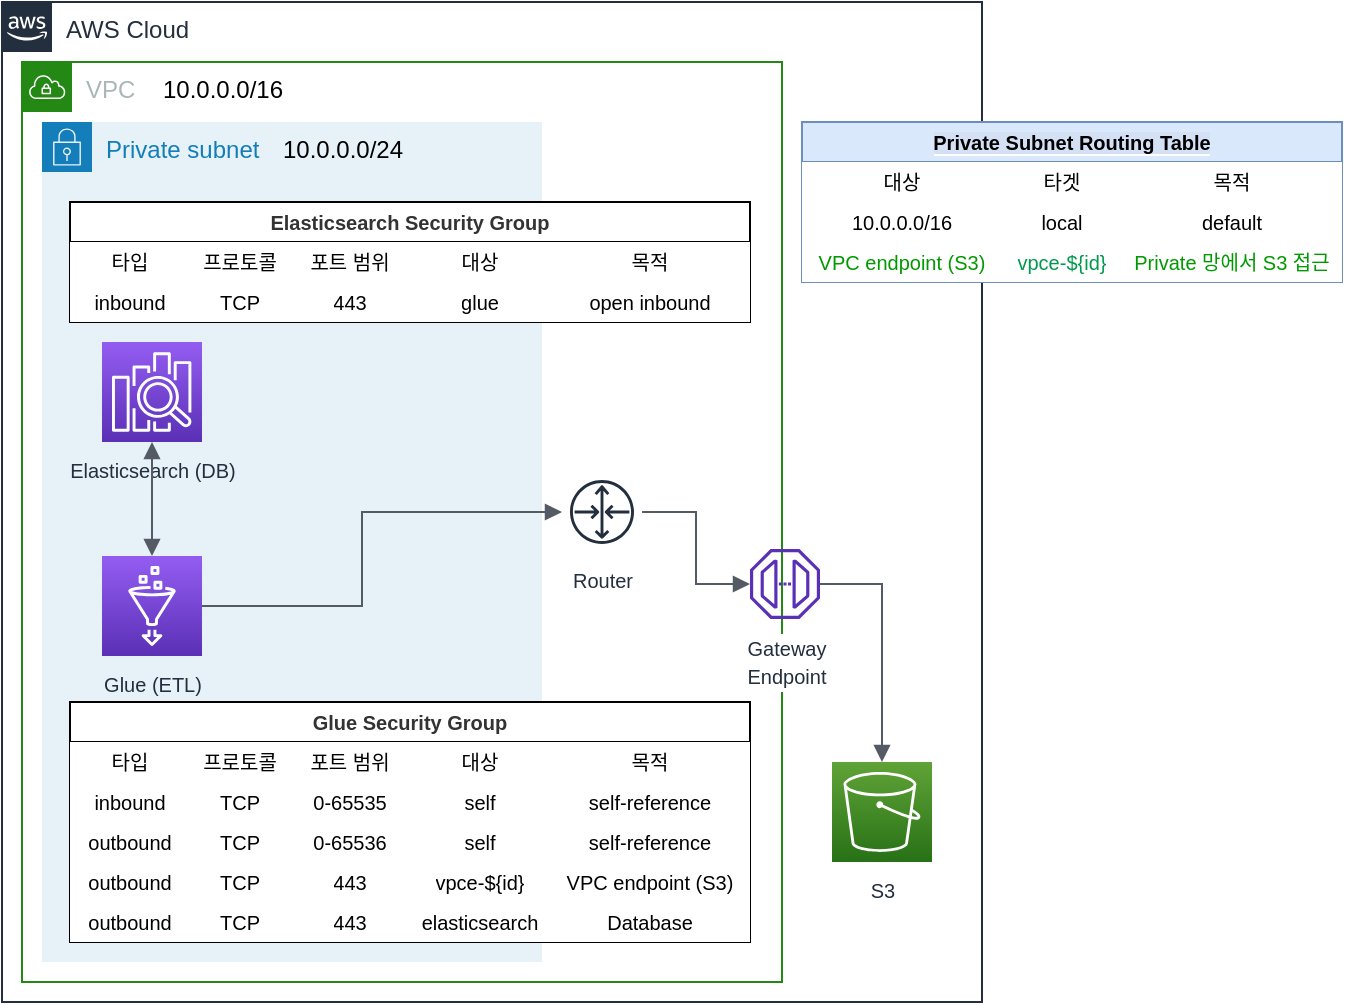 <mxfile version="14.1.8" type="device"><diagram id="3063_5cglzUYZAgK30Wm" name="Page-1"><mxGraphModel dx="850" dy="712" grid="1" gridSize="10" guides="1" tooltips="1" connect="1" arrows="1" fold="1" page="1" pageScale="1" pageWidth="827" pageHeight="1169" math="0" shadow="0"><root><mxCell id="0"/><mxCell id="1" parent="0"/><mxCell id="8wFekQlFEoYMeKTHXELq-1" value="AWS Cloud" style="points=[[0,0],[0.25,0],[0.5,0],[0.75,0],[1,0],[1,0.25],[1,0.5],[1,0.75],[1,1],[0.75,1],[0.5,1],[0.25,1],[0,1],[0,0.75],[0,0.5],[0,0.25]];outlineConnect=0;gradientColor=none;html=1;whiteSpace=wrap;fontSize=12;fontStyle=0;shape=mxgraph.aws4.group;grIcon=mxgraph.aws4.group_aws_cloud_alt;strokeColor=#232F3E;fillColor=none;verticalAlign=top;align=left;spacingLeft=30;fontColor=#232F3E;dashed=0;" vertex="1" parent="1"><mxGeometry x="40" y="80" width="490" height="500" as="geometry"/></mxCell><mxCell id="8wFekQlFEoYMeKTHXELq-2" value="VPC" style="points=[[0,0],[0.25,0],[0.5,0],[0.75,0],[1,0],[1,0.25],[1,0.5],[1,0.75],[1,1],[0.75,1],[0.5,1],[0.25,1],[0,1],[0,0.75],[0,0.5],[0,0.25]];outlineConnect=0;gradientColor=none;html=1;whiteSpace=wrap;fontSize=12;fontStyle=0;shape=mxgraph.aws4.group;grIcon=mxgraph.aws4.group_vpc;strokeColor=#248814;fillColor=none;verticalAlign=top;align=left;spacingLeft=30;fontColor=#AAB7B8;dashed=0;" vertex="1" parent="1"><mxGeometry x="50" y="110" width="380" height="460" as="geometry"/></mxCell><mxCell id="8wFekQlFEoYMeKTHXELq-3" value="10.0.0.0/16" style="text;html=1;align=center;verticalAlign=middle;resizable=0;points=[];autosize=1;" vertex="1" parent="1"><mxGeometry x="110" y="114" width="80" height="20" as="geometry"/></mxCell><mxCell id="8wFekQlFEoYMeKTHXELq-4" value="Private subnet" style="points=[[0,0],[0.25,0],[0.5,0],[0.75,0],[1,0],[1,0.25],[1,0.5],[1,0.75],[1,1],[0.75,1],[0.5,1],[0.25,1],[0,1],[0,0.75],[0,0.5],[0,0.25]];outlineConnect=0;gradientColor=none;html=1;whiteSpace=wrap;fontSize=12;fontStyle=0;shape=mxgraph.aws4.group;grIcon=mxgraph.aws4.group_security_group;grStroke=0;strokeColor=#147EBA;fillColor=#E6F2F8;verticalAlign=top;align=left;spacingLeft=30;fontColor=#147EBA;dashed=0;" vertex="1" parent="1"><mxGeometry x="60" y="140" width="250" height="420" as="geometry"/></mxCell><mxCell id="8wFekQlFEoYMeKTHXELq-5" value="10.0.0.0/24" style="text;html=1;align=center;verticalAlign=middle;resizable=0;points=[];autosize=1;" vertex="1" parent="1"><mxGeometry x="170" y="144" width="80" height="20" as="geometry"/></mxCell><mxCell id="8wFekQlFEoYMeKTHXELq-6" value="&lt;font style=&quot;font-size: 10px&quot;&gt;Elasticsearch (DB)&lt;/font&gt;" style="outlineConnect=0;fontColor=#232F3E;gradientColor=#945DF2;gradientDirection=north;fillColor=#5A30B5;strokeColor=#ffffff;dashed=0;verticalLabelPosition=bottom;verticalAlign=top;align=center;html=1;fontSize=12;fontStyle=0;aspect=fixed;shape=mxgraph.aws4.resourceIcon;resIcon=mxgraph.aws4.elasticsearch_service;" vertex="1" parent="1"><mxGeometry x="90" y="250" width="50" height="50" as="geometry"/></mxCell><mxCell id="8wFekQlFEoYMeKTHXELq-7" value="&lt;font style=&quot;font-size: 10px&quot;&gt;Glue (ETL)&lt;/font&gt;" style="outlineConnect=0;fontColor=#232F3E;gradientColor=#945DF2;gradientDirection=north;fillColor=#5A30B5;strokeColor=#ffffff;dashed=0;verticalLabelPosition=bottom;verticalAlign=top;align=center;html=1;fontSize=12;fontStyle=0;aspect=fixed;shape=mxgraph.aws4.resourceIcon;resIcon=mxgraph.aws4.glue;" vertex="1" parent="1"><mxGeometry x="90" y="357" width="50" height="50" as="geometry"/></mxCell><mxCell id="8wFekQlFEoYMeKTHXELq-8" value="&lt;font style=&quot;font-size: 10px&quot;&gt;Router&lt;/font&gt;" style="outlineConnect=0;fontColor=#232F3E;gradientColor=none;strokeColor=#232F3E;fillColor=#ffffff;dashed=0;verticalLabelPosition=bottom;verticalAlign=top;align=center;html=1;fontSize=12;fontStyle=0;aspect=fixed;shape=mxgraph.aws4.resourceIcon;resIcon=mxgraph.aws4.router;" vertex="1" parent="1"><mxGeometry x="320" y="315" width="40" height="40" as="geometry"/></mxCell><mxCell id="8wFekQlFEoYMeKTHXELq-9" value="&lt;span style=&quot;background-color: rgb(212 , 225 , 245)&quot;&gt;Private Subnet Routing Table&lt;/span&gt;" style="shape=table;html=1;whiteSpace=wrap;startSize=20;container=1;collapsible=0;childLayout=tableLayout;fontStyle=1;align=center;fontSize=10;labelBackgroundColor=#FFFFFF;swimlaneFillColor=none;strokeWidth=1;fillColor=#dae8fc;strokeColor=#6c8ebf;" vertex="1" parent="1"><mxGeometry x="440" y="140" width="270" height="80" as="geometry"/></mxCell><mxCell id="8wFekQlFEoYMeKTHXELq-10" value="" style="shape=partialRectangle;html=1;whiteSpace=wrap;collapsible=0;dropTarget=0;pointerEvents=0;fillColor=none;top=0;left=0;bottom=0;right=0;points=[[0,0.5],[1,0.5]];portConstraint=eastwest;" vertex="1" parent="8wFekQlFEoYMeKTHXELq-9"><mxGeometry y="20" width="270" height="20" as="geometry"/></mxCell><mxCell id="8wFekQlFEoYMeKTHXELq-11" value="대상" style="shape=partialRectangle;html=1;whiteSpace=wrap;connectable=0;top=0;left=0;bottom=0;right=0;overflow=hidden;fontSize=10;" vertex="1" parent="8wFekQlFEoYMeKTHXELq-10"><mxGeometry width="100" height="20" as="geometry"/></mxCell><mxCell id="8wFekQlFEoYMeKTHXELq-12" value="타겟" style="shape=partialRectangle;html=1;whiteSpace=wrap;connectable=0;top=0;left=0;bottom=0;right=0;overflow=hidden;fontSize=10;" vertex="1" parent="8wFekQlFEoYMeKTHXELq-10"><mxGeometry x="100" width="60" height="20" as="geometry"/></mxCell><mxCell id="8wFekQlFEoYMeKTHXELq-13" value="&lt;font size=&quot;1&quot;&gt;목적&lt;/font&gt;" style="shape=partialRectangle;html=1;whiteSpace=wrap;connectable=0;top=0;left=0;bottom=0;right=0;overflow=hidden;" vertex="1" parent="8wFekQlFEoYMeKTHXELq-10"><mxGeometry x="160" width="110" height="20" as="geometry"/></mxCell><mxCell id="8wFekQlFEoYMeKTHXELq-14" value="" style="shape=partialRectangle;html=1;whiteSpace=wrap;collapsible=0;dropTarget=0;pointerEvents=0;fillColor=none;top=0;left=0;bottom=0;right=0;points=[[0,0.5],[1,0.5]];portConstraint=eastwest;" vertex="1" parent="8wFekQlFEoYMeKTHXELq-9"><mxGeometry y="40" width="270" height="20" as="geometry"/></mxCell><mxCell id="8wFekQlFEoYMeKTHXELq-15" value="10.0.0.0/16" style="shape=partialRectangle;html=1;whiteSpace=wrap;connectable=0;top=0;left=0;bottom=0;right=0;overflow=hidden;fontSize=10;" vertex="1" parent="8wFekQlFEoYMeKTHXELq-14"><mxGeometry width="100" height="20" as="geometry"/></mxCell><mxCell id="8wFekQlFEoYMeKTHXELq-16" value="&lt;font size=&quot;1&quot;&gt;local&lt;/font&gt;" style="shape=partialRectangle;html=1;whiteSpace=wrap;connectable=0;top=0;left=0;bottom=0;right=0;overflow=hidden;" vertex="1" parent="8wFekQlFEoYMeKTHXELq-14"><mxGeometry x="100" width="60" height="20" as="geometry"/></mxCell><mxCell id="8wFekQlFEoYMeKTHXELq-17" value="&lt;font size=&quot;1&quot;&gt;default&lt;/font&gt;" style="shape=partialRectangle;html=1;whiteSpace=wrap;connectable=0;top=0;left=0;bottom=0;right=0;overflow=hidden;" vertex="1" parent="8wFekQlFEoYMeKTHXELq-14"><mxGeometry x="160" width="110" height="20" as="geometry"/></mxCell><mxCell id="8wFekQlFEoYMeKTHXELq-18" value="" style="shape=partialRectangle;html=1;whiteSpace=wrap;collapsible=0;dropTarget=0;pointerEvents=0;fillColor=none;top=0;left=0;bottom=0;right=0;points=[[0,0.5],[1,0.5]];portConstraint=eastwest;" vertex="1" parent="8wFekQlFEoYMeKTHXELq-9"><mxGeometry y="60" width="270" height="20" as="geometry"/></mxCell><mxCell id="8wFekQlFEoYMeKTHXELq-19" value="&lt;font size=&quot;1&quot; color=&quot;#009900&quot;&gt;VPC endpoint (S3)&lt;/font&gt;" style="shape=partialRectangle;html=1;whiteSpace=wrap;connectable=0;top=0;left=0;bottom=0;right=0;overflow=hidden;" vertex="1" parent="8wFekQlFEoYMeKTHXELq-18"><mxGeometry width="100" height="20" as="geometry"/></mxCell><mxCell id="8wFekQlFEoYMeKTHXELq-20" value="&lt;font size=&quot;1&quot; color=&quot;#00994d&quot;&gt;vpce-${id}&lt;/font&gt;" style="shape=partialRectangle;html=1;whiteSpace=wrap;connectable=0;top=0;left=0;bottom=0;right=0;overflow=hidden;" vertex="1" parent="8wFekQlFEoYMeKTHXELq-18"><mxGeometry x="100" width="60" height="20" as="geometry"/></mxCell><mxCell id="8wFekQlFEoYMeKTHXELq-21" value="&lt;font size=&quot;1&quot; color=&quot;#009900&quot;&gt;Private 망에서 S3 접근&lt;/font&gt;" style="shape=partialRectangle;html=1;whiteSpace=wrap;connectable=0;top=0;left=0;bottom=0;right=0;overflow=hidden;" vertex="1" parent="8wFekQlFEoYMeKTHXELq-18"><mxGeometry x="160" width="110" height="20" as="geometry"/></mxCell><mxCell id="8wFekQlFEoYMeKTHXELq-22" value="&lt;font style=&quot;font-size: 10px&quot;&gt;S3&lt;/font&gt;" style="outlineConnect=0;fontColor=#232F3E;gradientColor=#60A337;gradientDirection=north;fillColor=#277116;strokeColor=#ffffff;dashed=0;verticalLabelPosition=bottom;verticalAlign=top;align=center;html=1;fontSize=12;fontStyle=0;aspect=fixed;shape=mxgraph.aws4.resourceIcon;resIcon=mxgraph.aws4.s3;labelBackgroundColor=#FFFFFF;" vertex="1" parent="1"><mxGeometry x="455" y="460" width="50" height="50" as="geometry"/></mxCell><mxCell id="8wFekQlFEoYMeKTHXELq-23" value="&lt;font style=&quot;font-size: 10px&quot;&gt;Gateway&lt;br&gt;Endpoint&lt;/font&gt;" style="outlineConnect=0;fontColor=#232F3E;gradientColor=none;fillColor=#5A30B5;strokeColor=none;dashed=0;verticalLabelPosition=bottom;verticalAlign=top;align=center;html=1;fontSize=12;fontStyle=0;aspect=fixed;pointerEvents=1;shape=mxgraph.aws4.endpoint;labelBackgroundColor=#FFFFFF;" vertex="1" parent="1"><mxGeometry x="414" y="353.5" width="35" height="35" as="geometry"/></mxCell><mxCell id="8wFekQlFEoYMeKTHXELq-25" value="Glue Security Group" style="shape=table;html=1;whiteSpace=wrap;startSize=20;container=1;collapsible=0;childLayout=tableLayout;fontStyle=1;align=center;fontSize=10;labelBackgroundColor=#FFFFFF;fontColor=#333333;swimlaneFillColor=none;strokeWidth=1;" vertex="1" parent="1"><mxGeometry x="74" y="430" width="340" height="120" as="geometry"/></mxCell><mxCell id="8wFekQlFEoYMeKTHXELq-26" value="" style="shape=partialRectangle;html=1;whiteSpace=wrap;collapsible=0;dropTarget=0;pointerEvents=0;fillColor=none;top=0;left=0;bottom=0;right=0;points=[[0,0.5],[1,0.5]];portConstraint=eastwest;" vertex="1" parent="8wFekQlFEoYMeKTHXELq-25"><mxGeometry y="20" width="340" height="20" as="geometry"/></mxCell><mxCell id="8wFekQlFEoYMeKTHXELq-28" value="타입" style="shape=partialRectangle;html=1;whiteSpace=wrap;connectable=0;top=0;left=0;bottom=0;right=0;overflow=hidden;fontSize=10;" vertex="1" parent="8wFekQlFEoYMeKTHXELq-26"><mxGeometry width="60" height="20" as="geometry"/></mxCell><mxCell id="8wFekQlFEoYMeKTHXELq-29" value="&lt;font size=&quot;1&quot;&gt;프로토콜&lt;/font&gt;" style="shape=partialRectangle;html=1;whiteSpace=wrap;connectable=0;top=0;left=0;bottom=0;right=0;overflow=hidden;" vertex="1" parent="8wFekQlFEoYMeKTHXELq-26"><mxGeometry x="60" width="50" height="20" as="geometry"/></mxCell><mxCell id="8wFekQlFEoYMeKTHXELq-27" value="포트 범위" style="shape=partialRectangle;html=1;whiteSpace=wrap;connectable=0;top=0;left=0;bottom=0;right=0;overflow=hidden;fontSize=10;" vertex="1" parent="8wFekQlFEoYMeKTHXELq-26"><mxGeometry x="110" width="60" height="20" as="geometry"/></mxCell><mxCell id="8wFekQlFEoYMeKTHXELq-38" value="대상" style="shape=partialRectangle;html=1;whiteSpace=wrap;connectable=0;top=0;left=0;bottom=0;right=0;overflow=hidden;fontSize=10;" vertex="1" parent="8wFekQlFEoYMeKTHXELq-26"><mxGeometry x="170" width="70" height="20" as="geometry"/></mxCell><mxCell id="8wFekQlFEoYMeKTHXELq-41" value="목적" style="shape=partialRectangle;html=1;whiteSpace=wrap;connectable=0;top=0;left=0;bottom=0;right=0;overflow=hidden;fontSize=10;" vertex="1" parent="8wFekQlFEoYMeKTHXELq-26"><mxGeometry x="240" width="100" height="20" as="geometry"/></mxCell><mxCell id="8wFekQlFEoYMeKTHXELq-30" value="" style="shape=partialRectangle;html=1;whiteSpace=wrap;collapsible=0;dropTarget=0;pointerEvents=0;fillColor=none;top=0;left=0;bottom=0;right=0;points=[[0,0.5],[1,0.5]];portConstraint=eastwest;" vertex="1" parent="8wFekQlFEoYMeKTHXELq-25"><mxGeometry y="40" width="340" height="20" as="geometry"/></mxCell><mxCell id="8wFekQlFEoYMeKTHXELq-31" value="inbound" style="shape=partialRectangle;html=1;whiteSpace=wrap;connectable=0;top=0;left=0;bottom=0;right=0;overflow=hidden;fontSize=10;" vertex="1" parent="8wFekQlFEoYMeKTHXELq-30"><mxGeometry width="60" height="20" as="geometry"/></mxCell><mxCell id="8wFekQlFEoYMeKTHXELq-32" value="&lt;font size=&quot;1&quot;&gt;TCP&lt;/font&gt;" style="shape=partialRectangle;html=1;whiteSpace=wrap;connectable=0;top=0;left=0;bottom=0;right=0;overflow=hidden;" vertex="1" parent="8wFekQlFEoYMeKTHXELq-30"><mxGeometry x="60" width="50" height="20" as="geometry"/></mxCell><mxCell id="8wFekQlFEoYMeKTHXELq-33" value="&lt;font size=&quot;1&quot;&gt;0-65535&lt;/font&gt;" style="shape=partialRectangle;html=1;whiteSpace=wrap;connectable=0;top=0;left=0;bottom=0;right=0;overflow=hidden;" vertex="1" parent="8wFekQlFEoYMeKTHXELq-30"><mxGeometry x="110" width="60" height="20" as="geometry"/></mxCell><mxCell id="8wFekQlFEoYMeKTHXELq-39" value="&lt;font size=&quot;1&quot;&gt;self&lt;/font&gt;" style="shape=partialRectangle;html=1;whiteSpace=wrap;connectable=0;top=0;left=0;bottom=0;right=0;overflow=hidden;" vertex="1" parent="8wFekQlFEoYMeKTHXELq-30"><mxGeometry x="170" width="70" height="20" as="geometry"/></mxCell><mxCell id="8wFekQlFEoYMeKTHXELq-42" value="&lt;font size=&quot;1&quot;&gt;self-reference&lt;/font&gt;" style="shape=partialRectangle;html=1;whiteSpace=wrap;connectable=0;top=0;left=0;bottom=0;right=0;overflow=hidden;" vertex="1" parent="8wFekQlFEoYMeKTHXELq-30"><mxGeometry x="240" width="100" height="20" as="geometry"/></mxCell><mxCell id="8wFekQlFEoYMeKTHXELq-34" value="" style="shape=partialRectangle;html=1;whiteSpace=wrap;collapsible=0;dropTarget=0;pointerEvents=0;fillColor=none;top=0;left=0;bottom=0;right=0;points=[[0,0.5],[1,0.5]];portConstraint=eastwest;" vertex="1" parent="8wFekQlFEoYMeKTHXELq-25"><mxGeometry y="60" width="340" height="20" as="geometry"/></mxCell><mxCell id="8wFekQlFEoYMeKTHXELq-35" value="&lt;font size=&quot;1&quot;&gt;outbound&lt;/font&gt;" style="shape=partialRectangle;html=1;whiteSpace=wrap;connectable=0;top=0;left=0;bottom=0;right=0;overflow=hidden;" vertex="1" parent="8wFekQlFEoYMeKTHXELq-34"><mxGeometry width="60" height="20" as="geometry"/></mxCell><mxCell id="8wFekQlFEoYMeKTHXELq-36" value="TCP" style="shape=partialRectangle;html=1;whiteSpace=wrap;connectable=0;top=0;left=0;bottom=0;right=0;overflow=hidden;fontSize=10;" vertex="1" parent="8wFekQlFEoYMeKTHXELq-34"><mxGeometry x="60" width="50" height="20" as="geometry"/></mxCell><mxCell id="8wFekQlFEoYMeKTHXELq-37" value="&lt;font size=&quot;1&quot;&gt;0-65536&lt;/font&gt;" style="shape=partialRectangle;html=1;whiteSpace=wrap;connectable=0;top=0;left=0;bottom=0;right=0;overflow=hidden;" vertex="1" parent="8wFekQlFEoYMeKTHXELq-34"><mxGeometry x="110" width="60" height="20" as="geometry"/></mxCell><mxCell id="8wFekQlFEoYMeKTHXELq-40" value="&lt;font size=&quot;1&quot;&gt;self&lt;/font&gt;" style="shape=partialRectangle;html=1;whiteSpace=wrap;connectable=0;top=0;left=0;bottom=0;right=0;overflow=hidden;" vertex="1" parent="8wFekQlFEoYMeKTHXELq-34"><mxGeometry x="170" width="70" height="20" as="geometry"/></mxCell><mxCell id="8wFekQlFEoYMeKTHXELq-43" value="&lt;font size=&quot;1&quot;&gt;self-reference&lt;/font&gt;" style="shape=partialRectangle;html=1;whiteSpace=wrap;connectable=0;top=0;left=0;bottom=0;right=0;overflow=hidden;" vertex="1" parent="8wFekQlFEoYMeKTHXELq-34"><mxGeometry x="240" width="100" height="20" as="geometry"/></mxCell><mxCell id="8wFekQlFEoYMeKTHXELq-56" style="shape=partialRectangle;html=1;whiteSpace=wrap;collapsible=0;dropTarget=0;pointerEvents=0;fillColor=none;top=0;left=0;bottom=0;right=0;points=[[0,0.5],[1,0.5]];portConstraint=eastwest;" vertex="1" parent="8wFekQlFEoYMeKTHXELq-25"><mxGeometry y="80" width="340" height="20" as="geometry"/></mxCell><mxCell id="8wFekQlFEoYMeKTHXELq-57" value="&lt;font size=&quot;1&quot;&gt;outbound&lt;/font&gt;" style="shape=partialRectangle;html=1;whiteSpace=wrap;connectable=0;top=0;left=0;bottom=0;right=0;overflow=hidden;" vertex="1" parent="8wFekQlFEoYMeKTHXELq-56"><mxGeometry width="60" height="20" as="geometry"/></mxCell><mxCell id="8wFekQlFEoYMeKTHXELq-58" value="&lt;font size=&quot;1&quot;&gt;TCP&lt;/font&gt;" style="shape=partialRectangle;html=1;whiteSpace=wrap;connectable=0;top=0;left=0;bottom=0;right=0;overflow=hidden;" vertex="1" parent="8wFekQlFEoYMeKTHXELq-56"><mxGeometry x="60" width="50" height="20" as="geometry"/></mxCell><mxCell id="8wFekQlFEoYMeKTHXELq-59" value="&lt;font size=&quot;1&quot;&gt;443&lt;/font&gt;" style="shape=partialRectangle;html=1;whiteSpace=wrap;connectable=0;top=0;left=0;bottom=0;right=0;overflow=hidden;" vertex="1" parent="8wFekQlFEoYMeKTHXELq-56"><mxGeometry x="110" width="60" height="20" as="geometry"/></mxCell><mxCell id="8wFekQlFEoYMeKTHXELq-60" value="&lt;font size=&quot;1&quot;&gt;vpce-${id}&lt;/font&gt;" style="shape=partialRectangle;html=1;whiteSpace=wrap;connectable=0;top=0;left=0;bottom=0;right=0;overflow=hidden;" vertex="1" parent="8wFekQlFEoYMeKTHXELq-56"><mxGeometry x="170" width="70" height="20" as="geometry"/></mxCell><mxCell id="8wFekQlFEoYMeKTHXELq-61" value="&lt;font size=&quot;1&quot;&gt;VPC endpoint (S3)&lt;/font&gt;" style="shape=partialRectangle;html=1;whiteSpace=wrap;connectable=0;top=0;left=0;bottom=0;right=0;overflow=hidden;" vertex="1" parent="8wFekQlFEoYMeKTHXELq-56"><mxGeometry x="240" width="100" height="20" as="geometry"/></mxCell><mxCell id="8wFekQlFEoYMeKTHXELq-50" style="shape=partialRectangle;html=1;whiteSpace=wrap;collapsible=0;dropTarget=0;pointerEvents=0;fillColor=none;top=0;left=0;bottom=0;right=0;points=[[0,0.5],[1,0.5]];portConstraint=eastwest;" vertex="1" parent="8wFekQlFEoYMeKTHXELq-25"><mxGeometry y="100" width="340" height="20" as="geometry"/></mxCell><mxCell id="8wFekQlFEoYMeKTHXELq-51" value="&lt;font size=&quot;1&quot;&gt;outbound&lt;/font&gt;" style="shape=partialRectangle;html=1;whiteSpace=wrap;connectable=0;top=0;left=0;bottom=0;right=0;overflow=hidden;" vertex="1" parent="8wFekQlFEoYMeKTHXELq-50"><mxGeometry width="60" height="20" as="geometry"/></mxCell><mxCell id="8wFekQlFEoYMeKTHXELq-52" value="&lt;font size=&quot;1&quot;&gt;TCP&lt;/font&gt;" style="shape=partialRectangle;html=1;whiteSpace=wrap;connectable=0;top=0;left=0;bottom=0;right=0;overflow=hidden;" vertex="1" parent="8wFekQlFEoYMeKTHXELq-50"><mxGeometry x="60" width="50" height="20" as="geometry"/></mxCell><mxCell id="8wFekQlFEoYMeKTHXELq-53" value="&lt;font size=&quot;1&quot;&gt;443&lt;/font&gt;" style="shape=partialRectangle;html=1;whiteSpace=wrap;connectable=0;top=0;left=0;bottom=0;right=0;overflow=hidden;" vertex="1" parent="8wFekQlFEoYMeKTHXELq-50"><mxGeometry x="110" width="60" height="20" as="geometry"/></mxCell><mxCell id="8wFekQlFEoYMeKTHXELq-54" value="&lt;font size=&quot;1&quot;&gt;elasticsearch&lt;/font&gt;" style="shape=partialRectangle;html=1;whiteSpace=wrap;connectable=0;top=0;left=0;bottom=0;right=0;overflow=hidden;" vertex="1" parent="8wFekQlFEoYMeKTHXELq-50"><mxGeometry x="170" width="70" height="20" as="geometry"/></mxCell><mxCell id="8wFekQlFEoYMeKTHXELq-55" value="&lt;font size=&quot;1&quot;&gt;Database&lt;/font&gt;" style="shape=partialRectangle;html=1;whiteSpace=wrap;connectable=0;top=0;left=0;bottom=0;right=0;overflow=hidden;" vertex="1" parent="8wFekQlFEoYMeKTHXELq-50"><mxGeometry x="240" width="100" height="20" as="geometry"/></mxCell><mxCell id="8wFekQlFEoYMeKTHXELq-68" value="Elasticsearch Security Group" style="shape=table;html=1;whiteSpace=wrap;startSize=20;container=1;collapsible=0;childLayout=tableLayout;fontStyle=1;align=center;fontSize=10;labelBackgroundColor=#FFFFFF;fontColor=#333333;swimlaneFillColor=none;strokeWidth=1;" vertex="1" parent="1"><mxGeometry x="74" y="180" width="340" height="60" as="geometry"/></mxCell><mxCell id="8wFekQlFEoYMeKTHXELq-69" value="" style="shape=partialRectangle;html=1;whiteSpace=wrap;collapsible=0;dropTarget=0;pointerEvents=0;fillColor=none;top=0;left=0;bottom=0;right=0;points=[[0,0.5],[1,0.5]];portConstraint=eastwest;" vertex="1" parent="8wFekQlFEoYMeKTHXELq-68"><mxGeometry y="20" width="340" height="20" as="geometry"/></mxCell><mxCell id="8wFekQlFEoYMeKTHXELq-70" value="타입" style="shape=partialRectangle;html=1;whiteSpace=wrap;connectable=0;top=0;left=0;bottom=0;right=0;overflow=hidden;fontSize=10;" vertex="1" parent="8wFekQlFEoYMeKTHXELq-69"><mxGeometry width="60" height="20" as="geometry"/></mxCell><mxCell id="8wFekQlFEoYMeKTHXELq-71" value="&lt;font size=&quot;1&quot;&gt;프로토콜&lt;/font&gt;" style="shape=partialRectangle;html=1;whiteSpace=wrap;connectable=0;top=0;left=0;bottom=0;right=0;overflow=hidden;" vertex="1" parent="8wFekQlFEoYMeKTHXELq-69"><mxGeometry x="60" width="50" height="20" as="geometry"/></mxCell><mxCell id="8wFekQlFEoYMeKTHXELq-72" value="포트 범위" style="shape=partialRectangle;html=1;whiteSpace=wrap;connectable=0;top=0;left=0;bottom=0;right=0;overflow=hidden;fontSize=10;" vertex="1" parent="8wFekQlFEoYMeKTHXELq-69"><mxGeometry x="110" width="60" height="20" as="geometry"/></mxCell><mxCell id="8wFekQlFEoYMeKTHXELq-73" value="대상" style="shape=partialRectangle;html=1;whiteSpace=wrap;connectable=0;top=0;left=0;bottom=0;right=0;overflow=hidden;fontSize=10;" vertex="1" parent="8wFekQlFEoYMeKTHXELq-69"><mxGeometry x="170" width="70" height="20" as="geometry"/></mxCell><mxCell id="8wFekQlFEoYMeKTHXELq-74" value="목적" style="shape=partialRectangle;html=1;whiteSpace=wrap;connectable=0;top=0;left=0;bottom=0;right=0;overflow=hidden;fontSize=10;" vertex="1" parent="8wFekQlFEoYMeKTHXELq-69"><mxGeometry x="240" width="100" height="20" as="geometry"/></mxCell><mxCell id="8wFekQlFEoYMeKTHXELq-75" value="" style="shape=partialRectangle;html=1;whiteSpace=wrap;collapsible=0;dropTarget=0;pointerEvents=0;fillColor=none;top=0;left=0;bottom=0;right=0;points=[[0,0.5],[1,0.5]];portConstraint=eastwest;" vertex="1" parent="8wFekQlFEoYMeKTHXELq-68"><mxGeometry y="40" width="340" height="20" as="geometry"/></mxCell><mxCell id="8wFekQlFEoYMeKTHXELq-76" value="inbound" style="shape=partialRectangle;html=1;whiteSpace=wrap;connectable=0;top=0;left=0;bottom=0;right=0;overflow=hidden;fontSize=10;" vertex="1" parent="8wFekQlFEoYMeKTHXELq-75"><mxGeometry width="60" height="20" as="geometry"/></mxCell><mxCell id="8wFekQlFEoYMeKTHXELq-77" value="&lt;font size=&quot;1&quot;&gt;TCP&lt;/font&gt;" style="shape=partialRectangle;html=1;whiteSpace=wrap;connectable=0;top=0;left=0;bottom=0;right=0;overflow=hidden;" vertex="1" parent="8wFekQlFEoYMeKTHXELq-75"><mxGeometry x="60" width="50" height="20" as="geometry"/></mxCell><mxCell id="8wFekQlFEoYMeKTHXELq-78" value="&lt;font size=&quot;1&quot;&gt;443&lt;/font&gt;" style="shape=partialRectangle;html=1;whiteSpace=wrap;connectable=0;top=0;left=0;bottom=0;right=0;overflow=hidden;" vertex="1" parent="8wFekQlFEoYMeKTHXELq-75"><mxGeometry x="110" width="60" height="20" as="geometry"/></mxCell><mxCell id="8wFekQlFEoYMeKTHXELq-79" value="&lt;font size=&quot;1&quot;&gt;glue&lt;/font&gt;" style="shape=partialRectangle;html=1;whiteSpace=wrap;connectable=0;top=0;left=0;bottom=0;right=0;overflow=hidden;" vertex="1" parent="8wFekQlFEoYMeKTHXELq-75"><mxGeometry x="170" width="70" height="20" as="geometry"/></mxCell><mxCell id="8wFekQlFEoYMeKTHXELq-80" value="&lt;font size=&quot;1&quot;&gt;open inbound&lt;/font&gt;" style="shape=partialRectangle;html=1;whiteSpace=wrap;connectable=0;top=0;left=0;bottom=0;right=0;overflow=hidden;" vertex="1" parent="8wFekQlFEoYMeKTHXELq-75"><mxGeometry x="240" width="100" height="20" as="geometry"/></mxCell><mxCell id="8wFekQlFEoYMeKTHXELq-99" value="" style="edgeStyle=orthogonalEdgeStyle;html=1;endArrow=none;elbow=vertical;startArrow=block;startFill=1;strokeColor=#545B64;rounded=0;fontSize=10;fontColor=#009900;" edge="1" parent="1" source="8wFekQlFEoYMeKTHXELq-8" target="8wFekQlFEoYMeKTHXELq-7"><mxGeometry width="100" relative="1" as="geometry"><mxPoint x="280" y="310" as="sourcePoint"/><mxPoint x="380" y="310" as="targetPoint"/><Array as="points"><mxPoint x="220" y="335"/><mxPoint x="220" y="382"/></Array></mxGeometry></mxCell><mxCell id="8wFekQlFEoYMeKTHXELq-100" value="" style="edgeStyle=orthogonalEdgeStyle;html=1;endArrow=block;elbow=vertical;startArrow=none;endFill=1;strokeColor=#545B64;rounded=0;fontSize=10;fontColor=#009900;" edge="1" parent="1" source="8wFekQlFEoYMeKTHXELq-8" target="8wFekQlFEoYMeKTHXELq-23"><mxGeometry width="100" relative="1" as="geometry"><mxPoint x="280" y="310" as="sourcePoint"/><mxPoint x="380" y="310" as="targetPoint"/></mxGeometry></mxCell><mxCell id="8wFekQlFEoYMeKTHXELq-101" value="" style="edgeStyle=orthogonalEdgeStyle;html=1;endArrow=block;elbow=vertical;startArrow=none;endFill=1;strokeColor=#545B64;rounded=0;fontSize=10;fontColor=#009900;" edge="1" parent="1" source="8wFekQlFEoYMeKTHXELq-23" target="8wFekQlFEoYMeKTHXELq-22"><mxGeometry width="100" relative="1" as="geometry"><mxPoint x="280" y="310" as="sourcePoint"/><mxPoint x="380" y="310" as="targetPoint"/></mxGeometry></mxCell><mxCell id="8wFekQlFEoYMeKTHXELq-103" value="" style="edgeStyle=orthogonalEdgeStyle;html=1;endArrow=block;elbow=vertical;startArrow=block;startFill=1;endFill=1;strokeColor=#545B64;rounded=0;fontSize=10;fontColor=#009900;" edge="1" parent="1" source="8wFekQlFEoYMeKTHXELq-6" target="8wFekQlFEoYMeKTHXELq-7"><mxGeometry width="100" relative="1" as="geometry"><mxPoint x="280" y="310" as="sourcePoint"/><mxPoint x="380" y="310" as="targetPoint"/></mxGeometry></mxCell></root></mxGraphModel></diagram></mxfile>